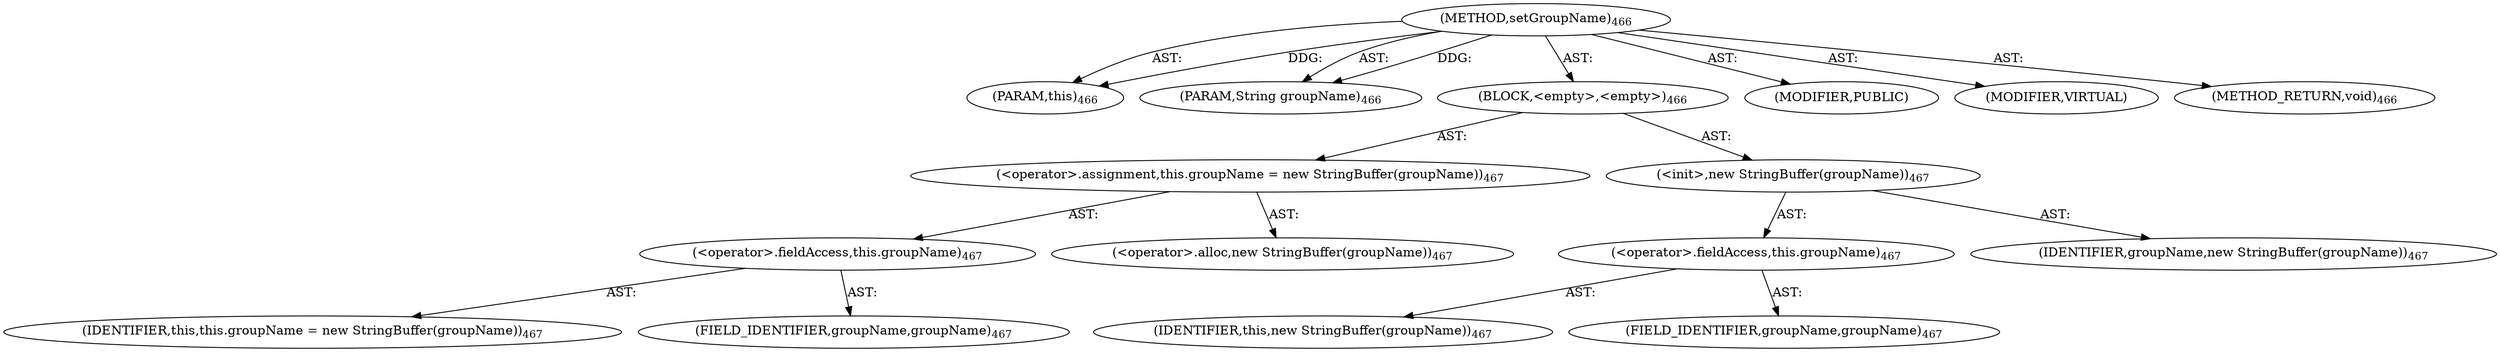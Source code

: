 digraph "setGroupName" {  
"111669149716" [label = <(METHOD,setGroupName)<SUB>466</SUB>> ]
"115964117007" [label = <(PARAM,this)<SUB>466</SUB>> ]
"115964117039" [label = <(PARAM,String groupName)<SUB>466</SUB>> ]
"25769803810" [label = <(BLOCK,&lt;empty&gt;,&lt;empty&gt;)<SUB>466</SUB>> ]
"30064771299" [label = <(&lt;operator&gt;.assignment,this.groupName = new StringBuffer(groupName))<SUB>467</SUB>> ]
"30064771300" [label = <(&lt;operator&gt;.fieldAccess,this.groupName)<SUB>467</SUB>> ]
"68719476752" [label = <(IDENTIFIER,this,this.groupName = new StringBuffer(groupName))<SUB>467</SUB>> ]
"55834574921" [label = <(FIELD_IDENTIFIER,groupName,groupName)<SUB>467</SUB>> ]
"30064771301" [label = <(&lt;operator&gt;.alloc,new StringBuffer(groupName))<SUB>467</SUB>> ]
"30064771302" [label = <(&lt;init&gt;,new StringBuffer(groupName))<SUB>467</SUB>> ]
"30064771303" [label = <(&lt;operator&gt;.fieldAccess,this.groupName)<SUB>467</SUB>> ]
"68719476925" [label = <(IDENTIFIER,this,new StringBuffer(groupName))<SUB>467</SUB>> ]
"55834574922" [label = <(FIELD_IDENTIFIER,groupName,groupName)<SUB>467</SUB>> ]
"68719476926" [label = <(IDENTIFIER,groupName,new StringBuffer(groupName))<SUB>467</SUB>> ]
"133143986239" [label = <(MODIFIER,PUBLIC)> ]
"133143986240" [label = <(MODIFIER,VIRTUAL)> ]
"128849018900" [label = <(METHOD_RETURN,void)<SUB>466</SUB>> ]
  "111669149716" -> "115964117007"  [ label = "AST: "] 
  "111669149716" -> "115964117039"  [ label = "AST: "] 
  "111669149716" -> "25769803810"  [ label = "AST: "] 
  "111669149716" -> "133143986239"  [ label = "AST: "] 
  "111669149716" -> "133143986240"  [ label = "AST: "] 
  "111669149716" -> "128849018900"  [ label = "AST: "] 
  "25769803810" -> "30064771299"  [ label = "AST: "] 
  "25769803810" -> "30064771302"  [ label = "AST: "] 
  "30064771299" -> "30064771300"  [ label = "AST: "] 
  "30064771299" -> "30064771301"  [ label = "AST: "] 
  "30064771300" -> "68719476752"  [ label = "AST: "] 
  "30064771300" -> "55834574921"  [ label = "AST: "] 
  "30064771302" -> "30064771303"  [ label = "AST: "] 
  "30064771302" -> "68719476926"  [ label = "AST: "] 
  "30064771303" -> "68719476925"  [ label = "AST: "] 
  "30064771303" -> "55834574922"  [ label = "AST: "] 
  "111669149716" -> "115964117007"  [ label = "DDG: "] 
  "111669149716" -> "115964117039"  [ label = "DDG: "] 
}

